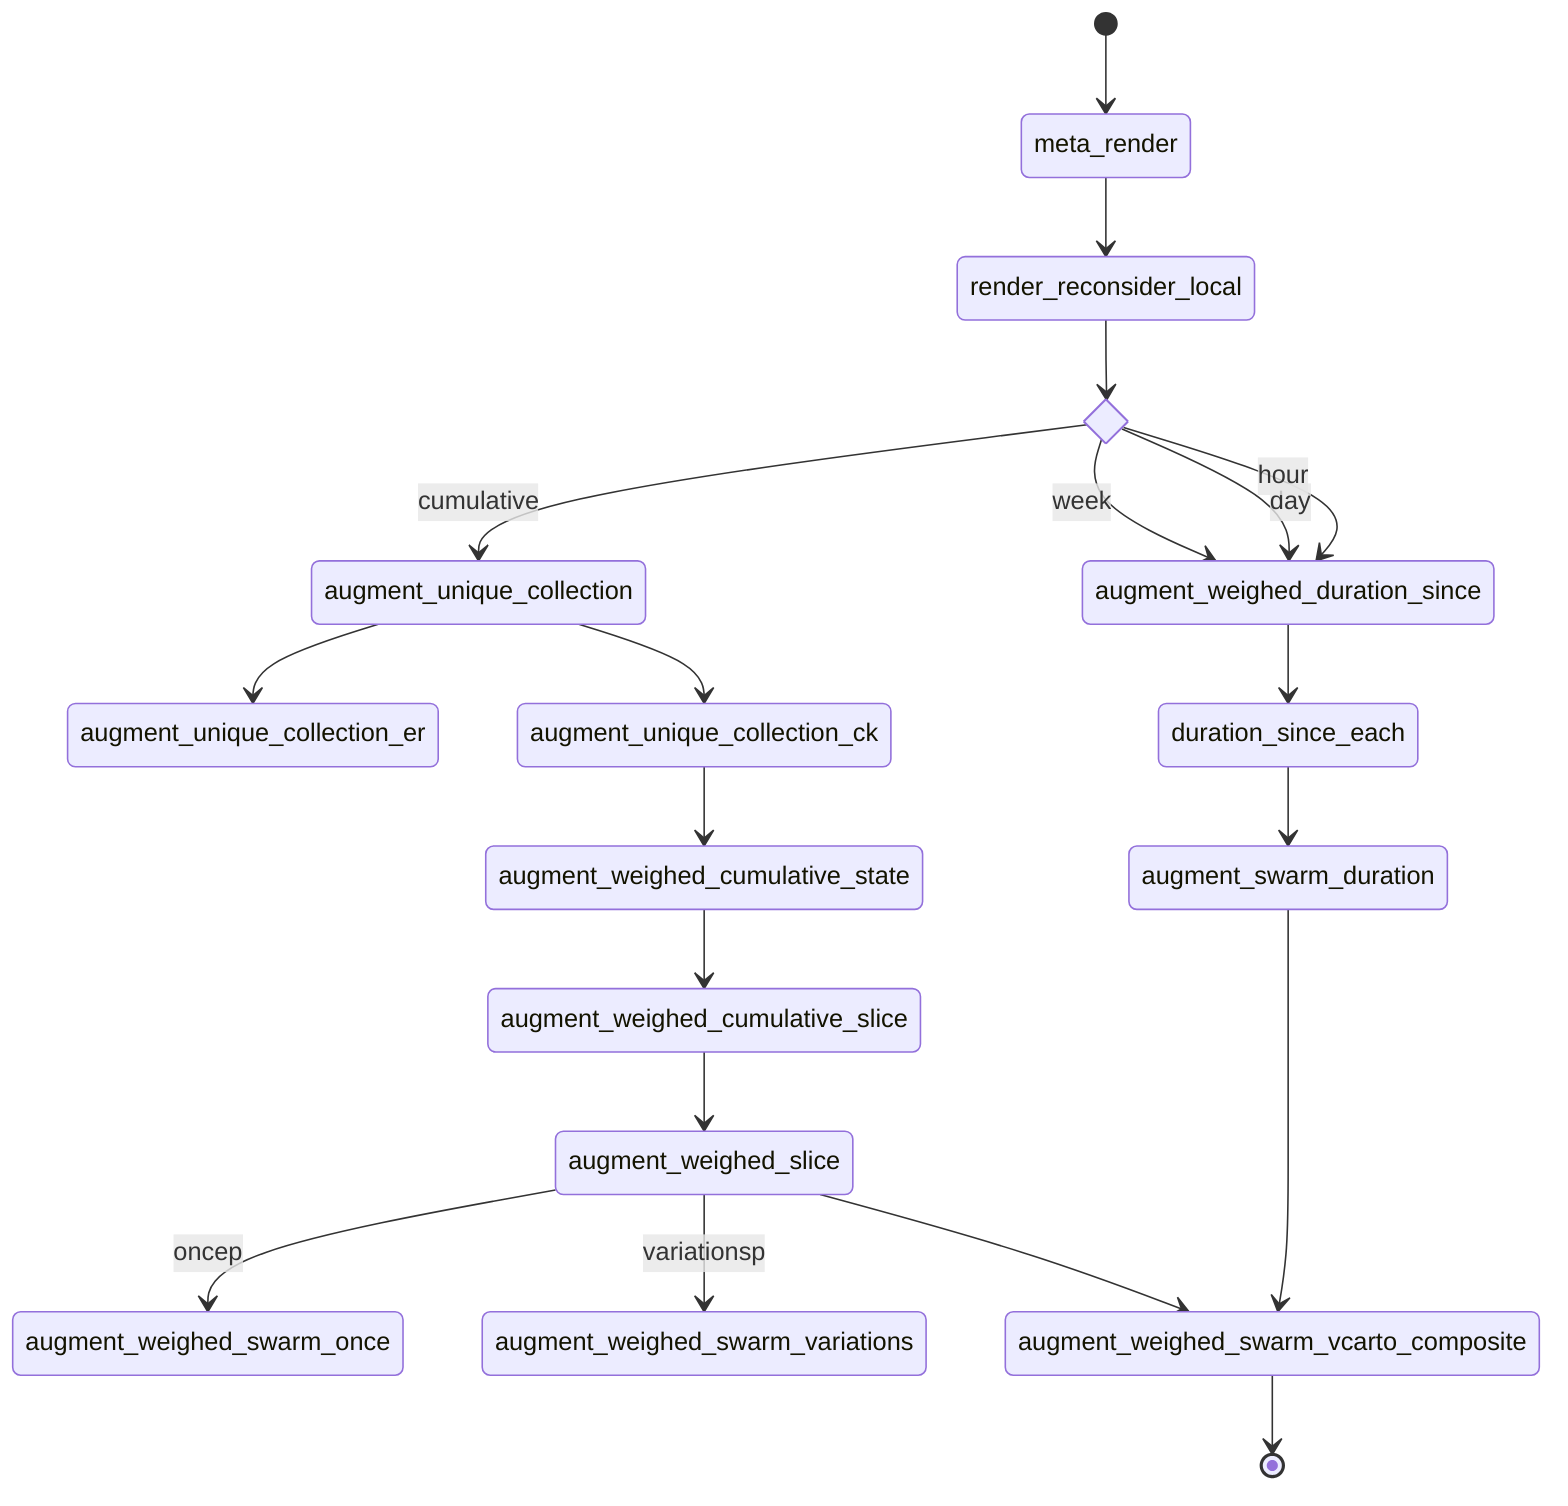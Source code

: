stateDiagram-v2
    [*] --> meta_render
    meta_render --> render_reconsider_local
    state if_state<<choice>>

    render_reconsider_local --> if_state
    if_state --> augment_unique_collection : cumulative
    augment_unique_collection --> augment_unique_collection_er
    augment_unique_collection --> augment_unique_collection_ck
    augment_unique_collection_ck --> augment_weighed_cumulative_state
    augment_weighed_cumulative_state --> augment_weighed_cumulative_slice
    augment_weighed_cumulative_slice --> augment_weighed_slice
    augment_weighed_slice --> augment_weighed_swarm_once : oncep
    augment_weighed_slice --> augment_weighed_swarm_variations : variationsp
    augment_weighed_slice --> augment_weighed_swarm_vcarto_composite

    if_state --> augment_weighed_duration_since: week
    if_state --> augment_weighed_duration_since: day
    if_state --> augment_weighed_duration_since: hour
    augment_weighed_duration_since --> duration_since_each
    duration_since_each --> augment_swarm_duration
    augment_swarm_duration --> augment_weighed_swarm_vcarto_composite
    augment_weighed_swarm_vcarto_composite --> [*]